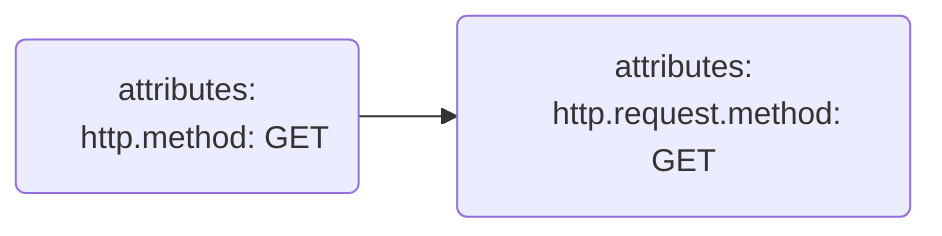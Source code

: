 flowchart LR
    log4(attributes:
&nbsp;&nbsp;&nbsp;&nbsp;http.method: GET
    )
    log5(attributes:
&nbsp;&nbsp;&nbsp;&nbsp;http.request.method: GET
    )
    log4 --> log5